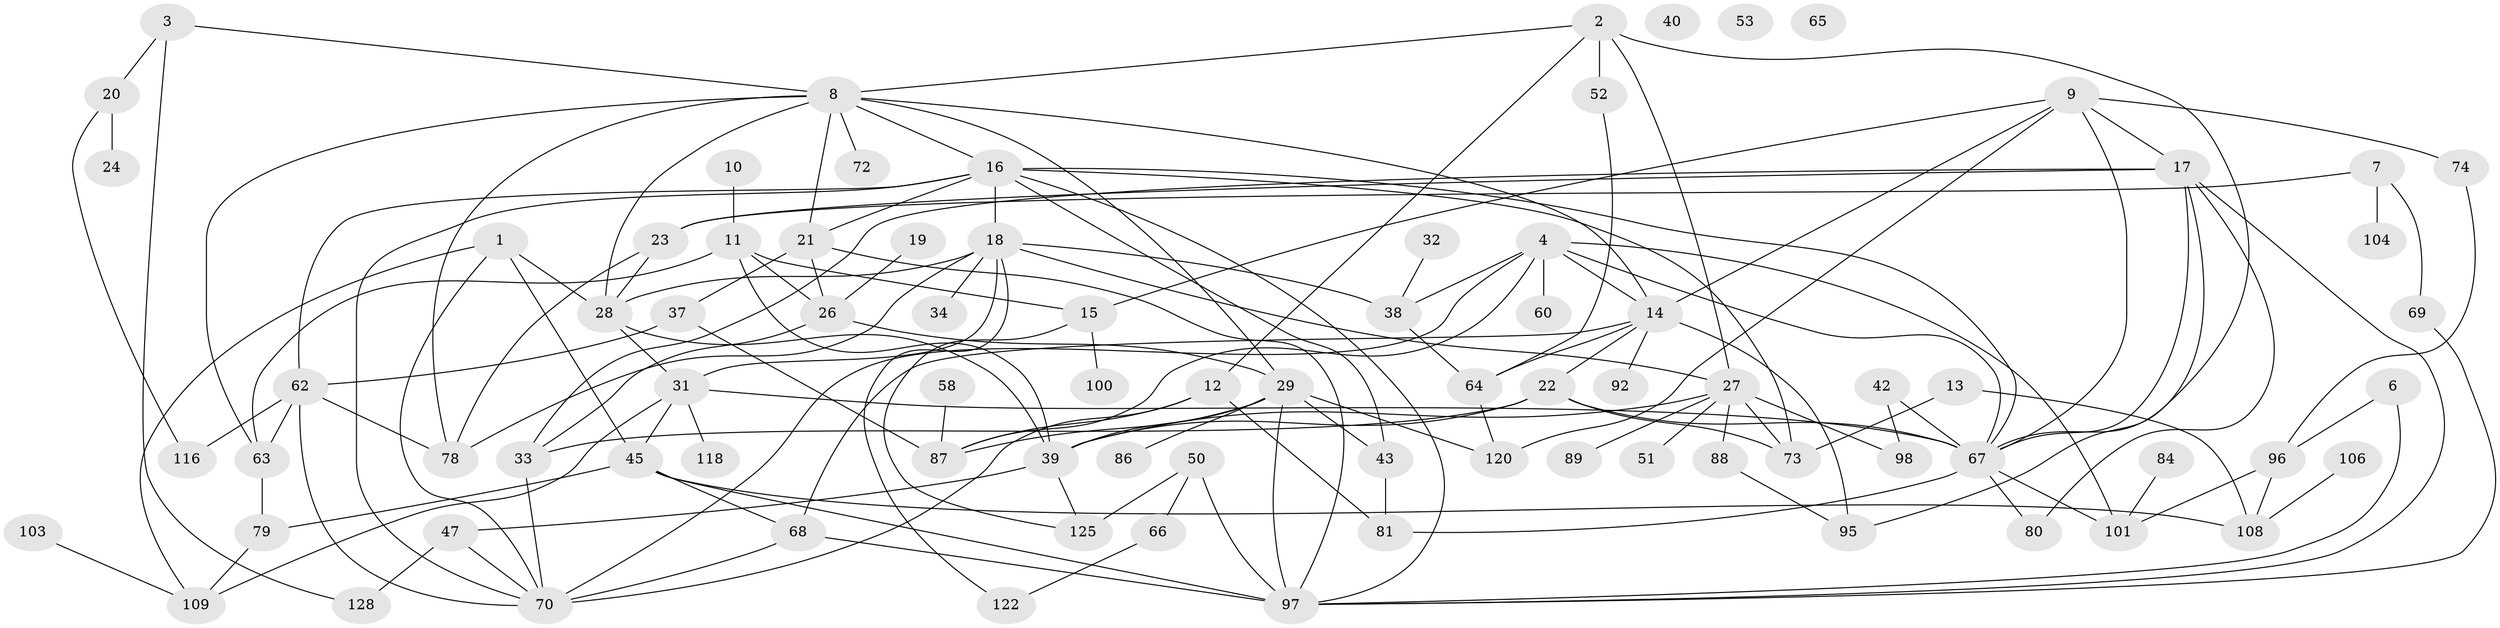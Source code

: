 // original degree distribution, {3: 0.2713178294573643, 5: 0.10077519379844961, 1: 0.17054263565891473, 2: 0.20930232558139536, 6: 0.06201550387596899, 4: 0.13178294573643412, 7: 0.007751937984496124, 0: 0.023255813953488372, 8: 0.015503875968992248, 9: 0.007751937984496124}
// Generated by graph-tools (version 1.1) at 2025/41/03/06/25 10:41:23]
// undirected, 84 vertices, 150 edges
graph export_dot {
graph [start="1"]
  node [color=gray90,style=filled];
  1 [super="+5"];
  2;
  3 [super="+56"];
  4 [super="+57"];
  6;
  7;
  8 [super="+41"];
  9 [super="+25"];
  10;
  11 [super="+114"];
  12 [super="+46"];
  13 [super="+49"];
  14 [super="+71"];
  15 [super="+48"];
  16 [super="+59"];
  17 [super="+94"];
  18 [super="+54"];
  19 [super="+30"];
  20 [super="+36"];
  21 [super="+91"];
  22 [super="+55"];
  23 [super="+44"];
  24;
  26 [super="+127"];
  27 [super="+105"];
  28 [super="+111"];
  29 [super="+35"];
  31;
  32;
  33 [super="+110"];
  34 [super="+119"];
  37 [super="+75"];
  38;
  39 [super="+85"];
  40;
  42;
  43 [super="+77"];
  45 [super="+61"];
  47 [super="+76"];
  50 [super="+126"];
  51 [super="+121"];
  52;
  53;
  58;
  60;
  62 [super="+82"];
  63 [super="+83"];
  64 [super="+102"];
  65;
  66;
  67 [super="+112"];
  68 [super="+107"];
  69;
  70 [super="+90"];
  72 [super="+99"];
  73;
  74;
  78 [super="+113"];
  79;
  80;
  81 [super="+123"];
  84 [super="+124"];
  86;
  87;
  88;
  89;
  92 [super="+93"];
  95;
  96 [super="+117"];
  97 [super="+115"];
  98;
  100;
  101;
  103;
  104;
  106;
  108;
  109 [super="+129"];
  116;
  118;
  120;
  122;
  125;
  128;
  1 -- 45;
  1 -- 28;
  1 -- 109;
  1 -- 70;
  2 -- 12;
  2 -- 52;
  2 -- 27;
  2 -- 67;
  2 -- 8;
  3 -- 8;
  3 -- 20;
  3 -- 128;
  4 -- 101;
  4 -- 38;
  4 -- 70;
  4 -- 87;
  4 -- 60;
  4 -- 14;
  4 -- 67;
  6 -- 96;
  6 -- 97;
  7 -- 69;
  7 -- 104;
  7 -- 23;
  8 -- 28;
  8 -- 29;
  8 -- 72;
  8 -- 14;
  8 -- 16;
  8 -- 21;
  8 -- 78;
  8 -- 63;
  9 -- 17;
  9 -- 74;
  9 -- 120;
  9 -- 14;
  9 -- 15;
  9 -- 67;
  10 -- 11;
  11 -- 26;
  11 -- 15;
  11 -- 63;
  11 -- 39;
  12 -- 70;
  12 -- 87;
  12 -- 81;
  13 -- 73;
  13 -- 108;
  14 -- 64;
  14 -- 92;
  14 -- 95;
  14 -- 68;
  14 -- 22;
  15 -- 100;
  15 -- 125;
  16 -- 70;
  16 -- 97;
  16 -- 67;
  16 -- 73;
  16 -- 18;
  16 -- 21;
  16 -- 62;
  16 -- 43;
  17 -- 33;
  17 -- 95;
  17 -- 67;
  17 -- 80;
  17 -- 23;
  17 -- 97;
  18 -- 31;
  18 -- 122;
  18 -- 78;
  18 -- 34;
  18 -- 38;
  18 -- 27;
  18 -- 28;
  19 -- 26;
  20 -- 24;
  20 -- 116;
  21 -- 26;
  21 -- 37;
  21 -- 97;
  22 -- 67;
  22 -- 73;
  22 -- 33;
  22 -- 39;
  23 -- 28;
  23 -- 78;
  26 -- 33;
  26 -- 29;
  27 -- 39 [weight=2];
  27 -- 51;
  27 -- 73;
  27 -- 88;
  27 -- 98;
  27 -- 89;
  28 -- 31;
  28 -- 39;
  29 -- 87;
  29 -- 97;
  29 -- 86;
  29 -- 39;
  29 -- 120;
  29 -- 43;
  31 -- 67;
  31 -- 109;
  31 -- 118;
  31 -- 45;
  32 -- 38;
  33 -- 70 [weight=2];
  37 -- 87;
  37 -- 62;
  38 -- 64;
  39 -- 125;
  39 -- 47;
  42 -- 67;
  42 -- 98;
  43 -- 81;
  45 -- 68;
  45 -- 97;
  45 -- 108;
  45 -- 79;
  47 -- 128;
  47 -- 70;
  50 -- 125;
  50 -- 97;
  50 -- 66;
  52 -- 64;
  58 -- 87;
  62 -- 70;
  62 -- 116;
  62 -- 78;
  62 -- 63;
  63 -- 79;
  64 -- 120;
  66 -- 122;
  67 -- 101;
  67 -- 80;
  67 -- 81;
  68 -- 97;
  68 -- 70;
  69 -- 97;
  74 -- 96;
  79 -- 109;
  84 -- 101;
  88 -- 95;
  96 -- 108;
  96 -- 101;
  103 -- 109;
  106 -- 108;
}
